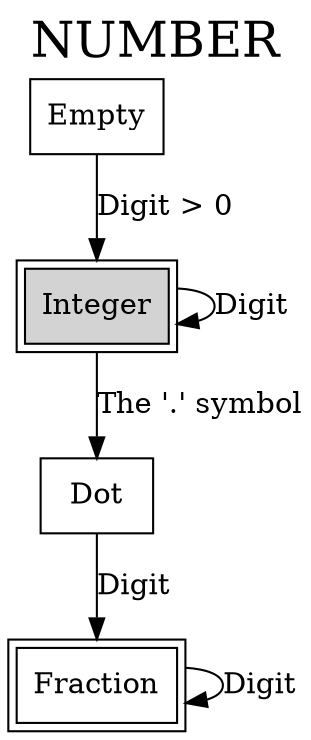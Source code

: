 digraph {
  label="NUMBER";
  labelloc=t;
  fontsize=24;
  node [shape=box];

  empty [label="Empty"];
  integer [label="Integer",peripheries=2,bgcolor="black",style="filled"];
  dot [label="Dot"];
  fraction [label="Fraction",peripheries=2];

  empty -> integer [label="Digit > 0"];
  integer -> integer [label="Digit"];
  integer -> dot [label="The '.' symbol"];
  dot -> fraction [label="Digit"];
  fraction -> fraction [label="Digit"];
}